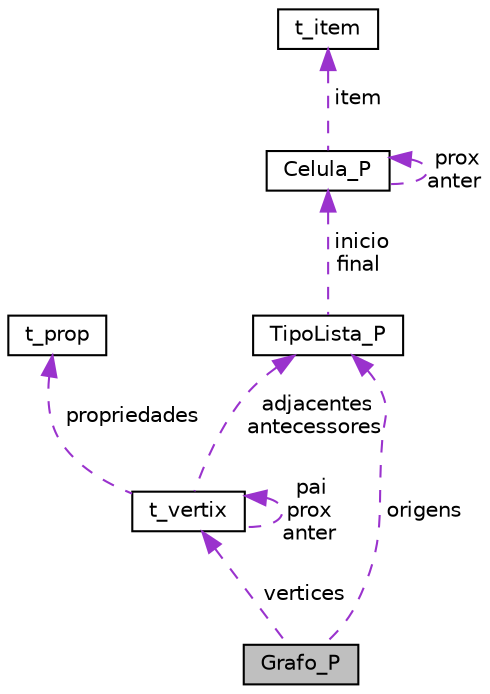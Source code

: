 digraph "Grafo_P"
{
  edge [fontname="Helvetica",fontsize="10",labelfontname="Helvetica",labelfontsize="10"];
  node [fontname="Helvetica",fontsize="10",shape=record];
  Node1 [label="Grafo_P",height=0.2,width=0.4,color="black", fillcolor="grey75", style="filled", fontcolor="black"];
  Node2 -> Node1 [dir="back",color="darkorchid3",fontsize="10",style="dashed",label=" origens" ,fontname="Helvetica"];
  Node2 [label="TipoLista_P",height=0.2,width=0.4,color="black", fillcolor="white", style="filled",URL="$struct_tipo_lista___p.html",tooltip="Cabeca da lista. "];
  Node3 -> Node2 [dir="back",color="darkorchid3",fontsize="10",style="dashed",label=" inicio\nfinal" ,fontname="Helvetica"];
  Node3 [label="Celula_P",height=0.2,width=0.4,color="black", fillcolor="white", style="filled",URL="$struct_celula___p.html",tooltip="Conteudo da lista. "];
  Node3 -> Node3 [dir="back",color="darkorchid3",fontsize="10",style="dashed",label=" prox\nanter" ,fontname="Helvetica"];
  Node4 -> Node3 [dir="back",color="darkorchid3",fontsize="10",style="dashed",label=" item" ,fontname="Helvetica"];
  Node4 [label="t_item",height=0.2,width=0.4,color="black", fillcolor="white", style="filled",URL="$structt__item.html",tooltip="Conteudo de um elemento de uma lista duplamente encadeada. "];
  Node5 -> Node1 [dir="back",color="darkorchid3",fontsize="10",style="dashed",label=" vertices" ,fontname="Helvetica"];
  Node5 [label="t_vertix",height=0.2,width=0.4,color="black", fillcolor="white", style="filled",URL="$structt__vertix.html",tooltip="Definicao de uma estrutura do tipo vertice. "];
  Node2 -> Node5 [dir="back",color="darkorchid3",fontsize="10",style="dashed",label=" adjacentes\nantecessores" ,fontname="Helvetica"];
  Node5 -> Node5 [dir="back",color="darkorchid3",fontsize="10",style="dashed",label=" pai\nprox\nanter" ,fontname="Helvetica"];
  Node6 -> Node5 [dir="back",color="darkorchid3",fontsize="10",style="dashed",label=" propriedades" ,fontname="Helvetica"];
  Node6 [label="t_prop",height=0.2,width=0.4,color="black", fillcolor="white", style="filled",URL="$structt__prop.html",tooltip="Propriedades do vertice. "];
}
